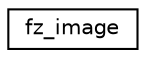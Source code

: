 digraph "Graphical Class Hierarchy"
{
 // LATEX_PDF_SIZE
  edge [fontname="Helvetica",fontsize="10",labelfontname="Helvetica",labelfontsize="10"];
  node [fontname="Helvetica",fontsize="10",shape=record];
  rankdir="LR";
  Node0 [label="fz_image",height=0.2,width=0.4,color="black", fillcolor="white", style="filled",URL="$structfz__image.html",tooltip=" "];
}
